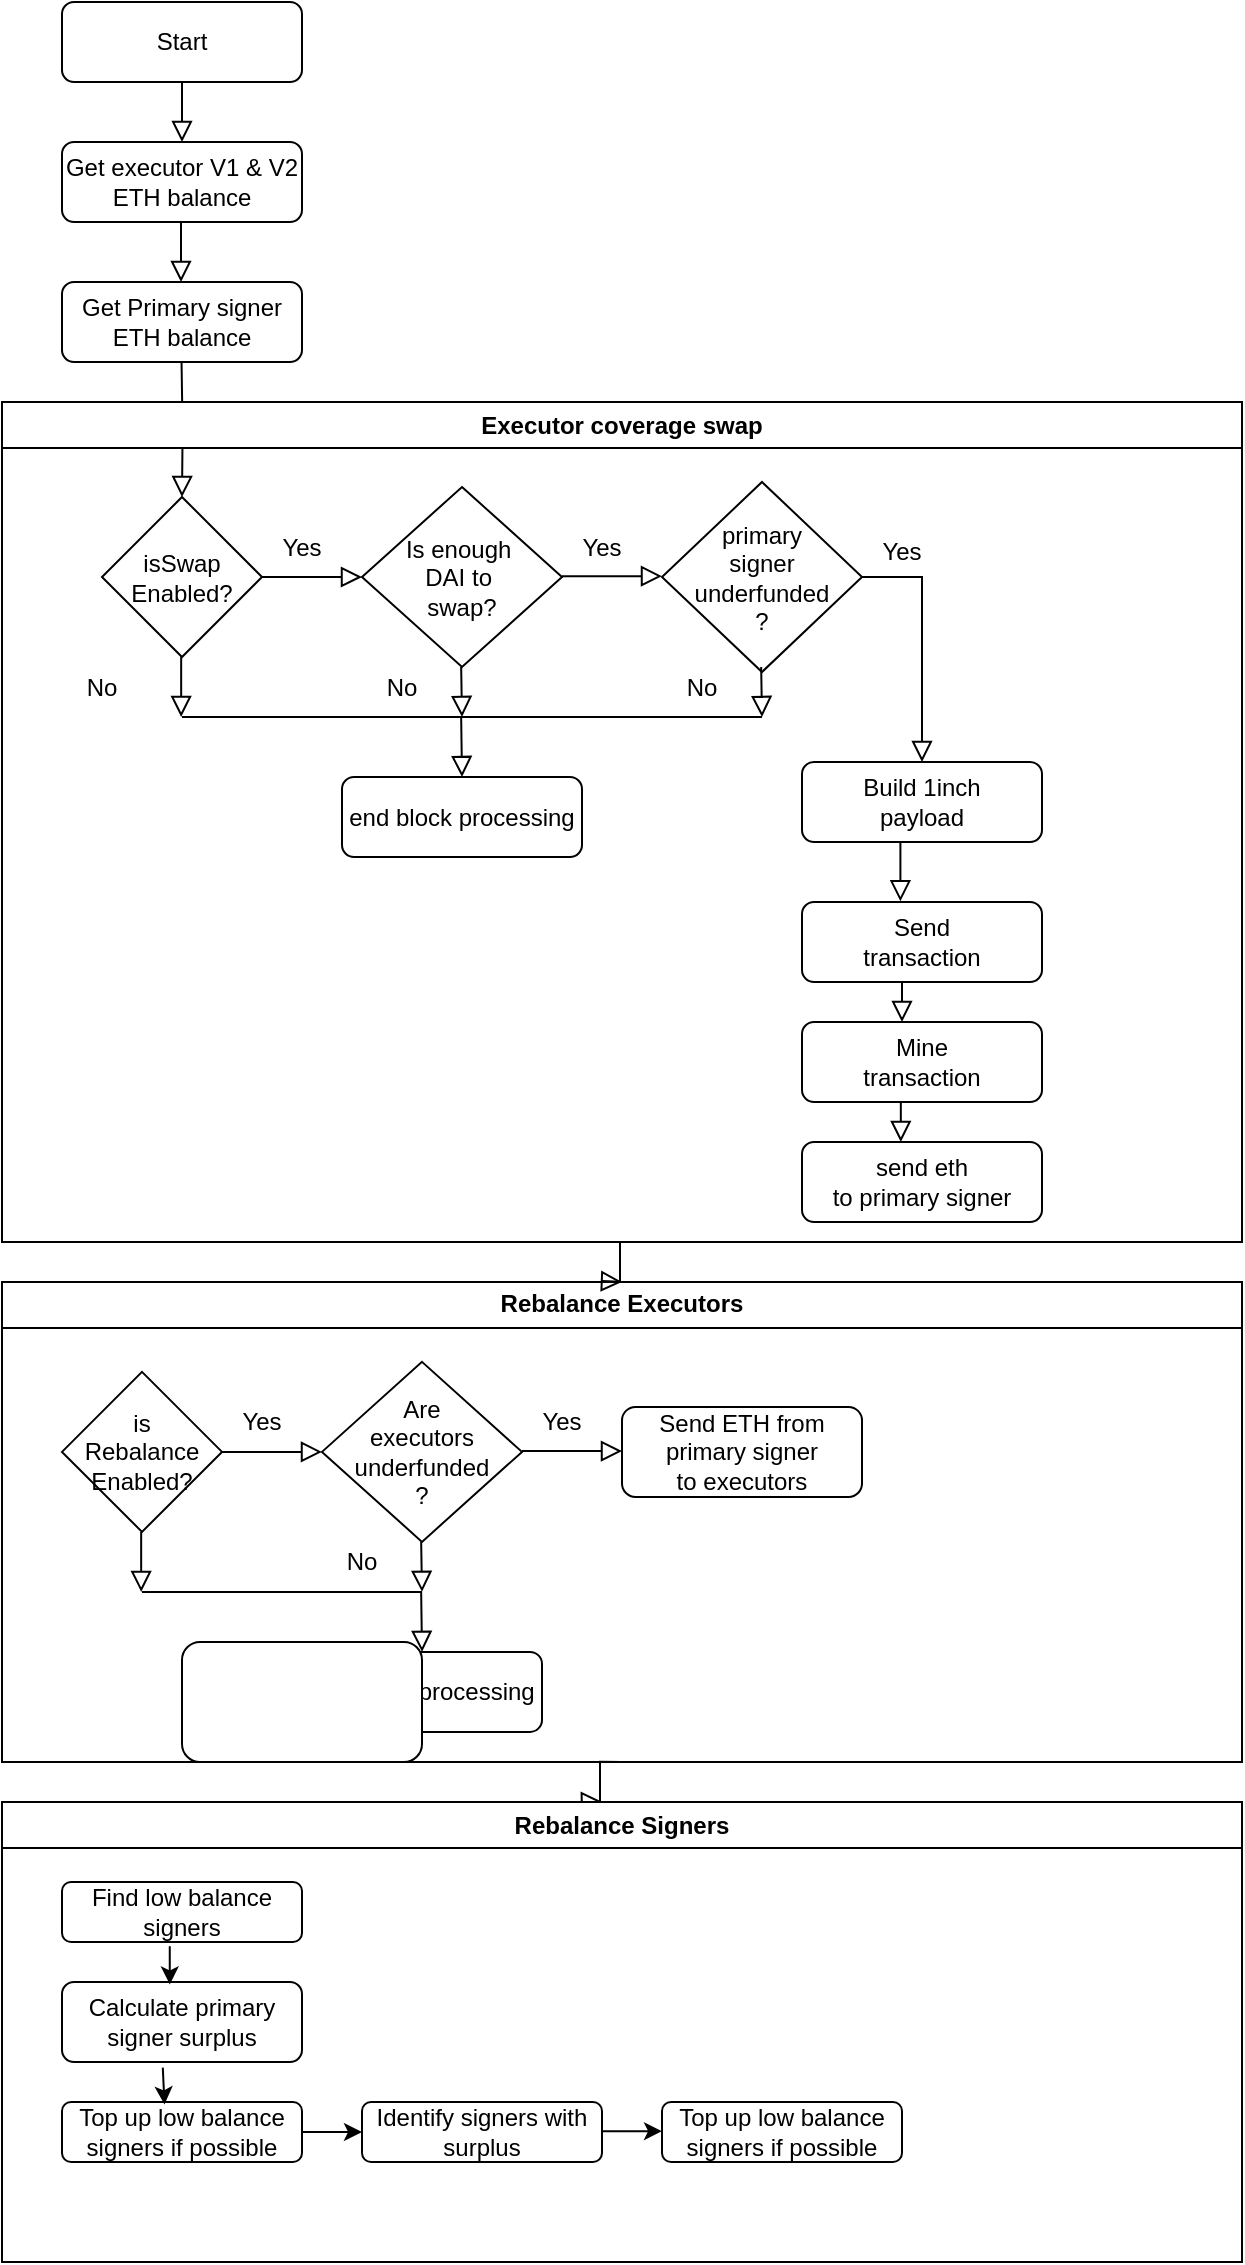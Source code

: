 <mxfile version="21.1.1" type="github">
  <diagram id="C5RBs43oDa-KdzZeNtuy" name="Page-1">
    <mxGraphModel dx="1247" dy="664" grid="1" gridSize="10" guides="1" tooltips="1" connect="1" arrows="1" fold="1" page="1" pageScale="1" pageWidth="827" pageHeight="1169" math="0" shadow="0">
      <root>
        <mxCell id="WIyWlLk6GJQsqaUBKTNV-0" />
        <mxCell id="WIyWlLk6GJQsqaUBKTNV-1" parent="WIyWlLk6GJQsqaUBKTNV-0" />
        <mxCell id="WIyWlLk6GJQsqaUBKTNV-2" value="" style="rounded=0;html=1;jettySize=auto;orthogonalLoop=1;fontSize=11;endArrow=block;endFill=0;endSize=8;strokeWidth=1;shadow=0;labelBackgroundColor=none;edgeStyle=orthogonalEdgeStyle;" parent="WIyWlLk6GJQsqaUBKTNV-1" source="WIyWlLk6GJQsqaUBKTNV-3" edge="1">
          <mxGeometry relative="1" as="geometry">
            <mxPoint x="220" y="100" as="targetPoint" />
          </mxGeometry>
        </mxCell>
        <mxCell id="WIyWlLk6GJQsqaUBKTNV-3" value="Start" style="rounded=1;whiteSpace=wrap;html=1;fontSize=12;glass=0;strokeWidth=1;shadow=0;" parent="WIyWlLk6GJQsqaUBKTNV-1" vertex="1">
          <mxGeometry x="160" y="30" width="120" height="40" as="geometry" />
        </mxCell>
        <mxCell id="Muafu4TngwF8cdsGIjT_-0" value="Get executor V1 &amp;amp; V2&lt;br&gt;ETH balance" style="rounded=1;whiteSpace=wrap;html=1;fontSize=12;glass=0;strokeWidth=1;shadow=0;" vertex="1" parent="WIyWlLk6GJQsqaUBKTNV-1">
          <mxGeometry x="160" y="100" width="120" height="40" as="geometry" />
        </mxCell>
        <mxCell id="Muafu4TngwF8cdsGIjT_-2" value="Get Primary signer&lt;br&gt;ETH balance" style="rounded=1;whiteSpace=wrap;html=1;fontSize=12;glass=0;strokeWidth=1;shadow=0;" vertex="1" parent="WIyWlLk6GJQsqaUBKTNV-1">
          <mxGeometry x="160" y="170" width="120" height="40" as="geometry" />
        </mxCell>
        <mxCell id="Muafu4TngwF8cdsGIjT_-3" value="" style="rounded=0;html=1;jettySize=auto;orthogonalLoop=1;fontSize=11;endArrow=block;endFill=0;endSize=8;strokeWidth=1;shadow=0;labelBackgroundColor=none;edgeStyle=orthogonalEdgeStyle;" edge="1" parent="WIyWlLk6GJQsqaUBKTNV-1">
          <mxGeometry relative="1" as="geometry">
            <mxPoint x="219.5" y="140" as="sourcePoint" />
            <mxPoint x="219.5" y="170" as="targetPoint" />
          </mxGeometry>
        </mxCell>
        <mxCell id="Muafu4TngwF8cdsGIjT_-4" value="isSwap&lt;br&gt;Enabled?" style="rhombus;whiteSpace=wrap;html=1;" vertex="1" parent="WIyWlLk6GJQsqaUBKTNV-1">
          <mxGeometry x="180" y="277.5" width="80" height="80" as="geometry" />
        </mxCell>
        <mxCell id="Muafu4TngwF8cdsGIjT_-8" value="" style="rounded=0;html=1;jettySize=auto;orthogonalLoop=1;fontSize=11;endArrow=block;endFill=0;endSize=8;strokeWidth=1;shadow=0;labelBackgroundColor=none;edgeStyle=orthogonalEdgeStyle;entryX=0.5;entryY=0;entryDx=0;entryDy=0;" edge="1" parent="WIyWlLk6GJQsqaUBKTNV-1" target="Muafu4TngwF8cdsGIjT_-4">
          <mxGeometry relative="1" as="geometry">
            <mxPoint x="219.77" y="210" as="sourcePoint" />
            <mxPoint x="220" y="270" as="targetPoint" />
            <Array as="points" />
          </mxGeometry>
        </mxCell>
        <mxCell id="Muafu4TngwF8cdsGIjT_-13" value="Is enough&amp;nbsp;&lt;br&gt;DAI to&amp;nbsp;&lt;br&gt;swap?" style="rhombus;whiteSpace=wrap;html=1;" vertex="1" parent="WIyWlLk6GJQsqaUBKTNV-1">
          <mxGeometry x="310" y="272.5" width="100" height="90" as="geometry" />
        </mxCell>
        <mxCell id="Muafu4TngwF8cdsGIjT_-14" value="primary&lt;br&gt;signer&lt;br&gt;underfunded&lt;br&gt;?" style="rhombus;whiteSpace=wrap;html=1;" vertex="1" parent="WIyWlLk6GJQsqaUBKTNV-1">
          <mxGeometry x="460" y="270" width="100" height="95" as="geometry" />
        </mxCell>
        <mxCell id="Muafu4TngwF8cdsGIjT_-19" value="" style="rounded=0;html=1;jettySize=auto;orthogonalLoop=1;fontSize=11;endArrow=block;endFill=0;endSize=8;strokeWidth=1;shadow=0;labelBackgroundColor=none;edgeStyle=orthogonalEdgeStyle;" edge="1" parent="WIyWlLk6GJQsqaUBKTNV-1">
          <mxGeometry relative="1" as="geometry">
            <mxPoint x="219.58" y="357.5" as="sourcePoint" />
            <mxPoint x="219.58" y="387.5" as="targetPoint" />
          </mxGeometry>
        </mxCell>
        <mxCell id="Muafu4TngwF8cdsGIjT_-20" value="" style="rounded=0;html=1;jettySize=auto;orthogonalLoop=1;fontSize=11;endArrow=block;endFill=0;endSize=8;strokeWidth=1;shadow=0;labelBackgroundColor=none;edgeStyle=orthogonalEdgeStyle;" edge="1" parent="WIyWlLk6GJQsqaUBKTNV-1">
          <mxGeometry relative="1" as="geometry">
            <mxPoint x="359.58" y="362.5" as="sourcePoint" />
            <mxPoint x="360" y="387.5" as="targetPoint" />
          </mxGeometry>
        </mxCell>
        <mxCell id="Muafu4TngwF8cdsGIjT_-21" value="" style="rounded=0;html=1;jettySize=auto;orthogonalLoop=1;fontSize=11;endArrow=block;endFill=0;endSize=8;strokeWidth=1;shadow=0;labelBackgroundColor=none;edgeStyle=orthogonalEdgeStyle;" edge="1" parent="WIyWlLk6GJQsqaUBKTNV-1">
          <mxGeometry relative="1" as="geometry">
            <mxPoint x="509.58" y="362.5" as="sourcePoint" />
            <mxPoint x="510" y="387.5" as="targetPoint" />
          </mxGeometry>
        </mxCell>
        <mxCell id="Muafu4TngwF8cdsGIjT_-22" value="" style="endArrow=none;html=1;rounded=0;" edge="1" parent="WIyWlLk6GJQsqaUBKTNV-1">
          <mxGeometry width="50" height="50" relative="1" as="geometry">
            <mxPoint x="220" y="387.5" as="sourcePoint" />
            <mxPoint x="510" y="387.5" as="targetPoint" />
          </mxGeometry>
        </mxCell>
        <mxCell id="Muafu4TngwF8cdsGIjT_-23" value="" style="rounded=0;html=1;jettySize=auto;orthogonalLoop=1;fontSize=11;endArrow=block;endFill=0;endSize=8;strokeWidth=1;shadow=0;labelBackgroundColor=none;edgeStyle=orthogonalEdgeStyle;entryX=0.5;entryY=0;entryDx=0;entryDy=0;" edge="1" parent="WIyWlLk6GJQsqaUBKTNV-1" target="Muafu4TngwF8cdsGIjT_-27">
          <mxGeometry relative="1" as="geometry">
            <mxPoint x="359.58" y="387.5" as="sourcePoint" />
            <mxPoint x="360" y="412.5" as="targetPoint" />
          </mxGeometry>
        </mxCell>
        <mxCell id="Muafu4TngwF8cdsGIjT_-24" value="No" style="text;html=1;strokeColor=none;fillColor=none;align=center;verticalAlign=middle;whiteSpace=wrap;rounded=0;" vertex="1" parent="WIyWlLk6GJQsqaUBKTNV-1">
          <mxGeometry x="300" y="357.5" width="60" height="30" as="geometry" />
        </mxCell>
        <mxCell id="Muafu4TngwF8cdsGIjT_-25" value="No" style="text;html=1;strokeColor=none;fillColor=none;align=center;verticalAlign=middle;whiteSpace=wrap;rounded=0;" vertex="1" parent="WIyWlLk6GJQsqaUBKTNV-1">
          <mxGeometry x="150" y="357.5" width="60" height="30" as="geometry" />
        </mxCell>
        <mxCell id="Muafu4TngwF8cdsGIjT_-26" value="No" style="text;html=1;strokeColor=none;fillColor=none;align=center;verticalAlign=middle;whiteSpace=wrap;rounded=0;" vertex="1" parent="WIyWlLk6GJQsqaUBKTNV-1">
          <mxGeometry x="450" y="357.5" width="60" height="30" as="geometry" />
        </mxCell>
        <mxCell id="Muafu4TngwF8cdsGIjT_-27" value="end block processing" style="rounded=1;whiteSpace=wrap;html=1;fontSize=12;glass=0;strokeWidth=1;shadow=0;" vertex="1" parent="WIyWlLk6GJQsqaUBKTNV-1">
          <mxGeometry x="300" y="417.5" width="120" height="40" as="geometry" />
        </mxCell>
        <mxCell id="Muafu4TngwF8cdsGIjT_-29" value="" style="rounded=0;html=1;jettySize=auto;orthogonalLoop=1;fontSize=11;endArrow=block;endFill=0;endSize=8;strokeWidth=1;shadow=0;labelBackgroundColor=none;edgeStyle=orthogonalEdgeStyle;exitX=1;exitY=0.5;exitDx=0;exitDy=0;" edge="1" parent="WIyWlLk6GJQsqaUBKTNV-1" source="Muafu4TngwF8cdsGIjT_-4" target="Muafu4TngwF8cdsGIjT_-13">
          <mxGeometry relative="1" as="geometry">
            <mxPoint x="229.58" y="367.5" as="sourcePoint" />
            <mxPoint x="229.58" y="397.5" as="targetPoint" />
          </mxGeometry>
        </mxCell>
        <mxCell id="Muafu4TngwF8cdsGIjT_-30" value="" style="rounded=0;html=1;jettySize=auto;orthogonalLoop=1;fontSize=11;endArrow=block;endFill=0;endSize=8;strokeWidth=1;shadow=0;labelBackgroundColor=none;edgeStyle=orthogonalEdgeStyle;exitX=1;exitY=0.5;exitDx=0;exitDy=0;" edge="1" parent="WIyWlLk6GJQsqaUBKTNV-1">
          <mxGeometry relative="1" as="geometry">
            <mxPoint x="410" y="317.08" as="sourcePoint" />
            <mxPoint x="460" y="317.08" as="targetPoint" />
          </mxGeometry>
        </mxCell>
        <mxCell id="Muafu4TngwF8cdsGIjT_-32" value="Yes" style="text;html=1;strokeColor=none;fillColor=none;align=center;verticalAlign=middle;whiteSpace=wrap;rounded=0;" vertex="1" parent="WIyWlLk6GJQsqaUBKTNV-1">
          <mxGeometry x="250" y="287.5" width="60" height="30" as="geometry" />
        </mxCell>
        <mxCell id="Muafu4TngwF8cdsGIjT_-33" value="Yes" style="text;html=1;strokeColor=none;fillColor=none;align=center;verticalAlign=middle;whiteSpace=wrap;rounded=0;" vertex="1" parent="WIyWlLk6GJQsqaUBKTNV-1">
          <mxGeometry x="400" y="287.5" width="60" height="30" as="geometry" />
        </mxCell>
        <mxCell id="Muafu4TngwF8cdsGIjT_-36" value="" style="rounded=0;html=1;jettySize=auto;orthogonalLoop=1;fontSize=11;endArrow=block;endFill=0;endSize=8;strokeWidth=1;shadow=0;labelBackgroundColor=none;edgeStyle=orthogonalEdgeStyle;entryX=0.5;entryY=0;entryDx=0;entryDy=0;" edge="1" parent="WIyWlLk6GJQsqaUBKTNV-1" target="Muafu4TngwF8cdsGIjT_-39">
          <mxGeometry relative="1" as="geometry">
            <mxPoint x="560" y="317.5" as="sourcePoint" />
            <mxPoint x="590" y="467.5" as="targetPoint" />
            <Array as="points">
              <mxPoint x="590" y="317" />
            </Array>
          </mxGeometry>
        </mxCell>
        <mxCell id="Muafu4TngwF8cdsGIjT_-44" value="Executor coverage swap" style="swimlane;whiteSpace=wrap;html=1;" vertex="1" parent="WIyWlLk6GJQsqaUBKTNV-1">
          <mxGeometry x="130" y="230" width="620" height="420" as="geometry" />
        </mxCell>
        <mxCell id="Muafu4TngwF8cdsGIjT_-45" value="Send&lt;br&gt;transaction" style="rounded=1;whiteSpace=wrap;html=1;fontSize=12;glass=0;strokeWidth=1;shadow=0;" vertex="1" parent="Muafu4TngwF8cdsGIjT_-44">
          <mxGeometry x="400" y="250" width="120" height="40" as="geometry" />
        </mxCell>
        <mxCell id="Muafu4TngwF8cdsGIjT_-46" value="Mine&lt;br&gt;transaction" style="rounded=1;whiteSpace=wrap;html=1;fontSize=12;glass=0;strokeWidth=1;shadow=0;" vertex="1" parent="Muafu4TngwF8cdsGIjT_-44">
          <mxGeometry x="400" y="310" width="120" height="40" as="geometry" />
        </mxCell>
        <mxCell id="Muafu4TngwF8cdsGIjT_-47" value="" style="rounded=0;html=1;jettySize=auto;orthogonalLoop=1;fontSize=11;endArrow=block;endFill=0;endSize=8;strokeWidth=1;shadow=0;labelBackgroundColor=none;edgeStyle=orthogonalEdgeStyle;entryX=0.41;entryY=-0.008;entryDx=0;entryDy=0;entryPerimeter=0;" edge="1" parent="Muafu4TngwF8cdsGIjT_-44" target="Muafu4TngwF8cdsGIjT_-45">
          <mxGeometry relative="1" as="geometry">
            <mxPoint x="460" y="210" as="sourcePoint" />
            <mxPoint x="460" y="240" as="targetPoint" />
            <Array as="points">
              <mxPoint x="449" y="210" />
            </Array>
          </mxGeometry>
        </mxCell>
        <mxCell id="Muafu4TngwF8cdsGIjT_-50" value="" style="rounded=0;html=1;jettySize=auto;orthogonalLoop=1;fontSize=11;endArrow=block;endFill=0;endSize=8;strokeWidth=1;shadow=0;labelBackgroundColor=none;edgeStyle=orthogonalEdgeStyle;" edge="1" parent="Muafu4TngwF8cdsGIjT_-44">
          <mxGeometry relative="1" as="geometry">
            <mxPoint x="450" y="290" as="sourcePoint" />
            <mxPoint x="450" y="310" as="targetPoint" />
          </mxGeometry>
        </mxCell>
        <mxCell id="Muafu4TngwF8cdsGIjT_-34" value="Yes" style="text;html=1;strokeColor=none;fillColor=none;align=center;verticalAlign=middle;whiteSpace=wrap;rounded=0;" vertex="1" parent="Muafu4TngwF8cdsGIjT_-44">
          <mxGeometry x="420" y="60" width="60" height="30" as="geometry" />
        </mxCell>
        <mxCell id="Muafu4TngwF8cdsGIjT_-39" value="Build 1inch&lt;br&gt;payload" style="rounded=1;whiteSpace=wrap;html=1;fontSize=12;glass=0;strokeWidth=1;shadow=0;" vertex="1" parent="Muafu4TngwF8cdsGIjT_-44">
          <mxGeometry x="400" y="180" width="120" height="40" as="geometry" />
        </mxCell>
        <mxCell id="Muafu4TngwF8cdsGIjT_-52" value="send eth&lt;br&gt;to primary signer" style="rounded=1;whiteSpace=wrap;html=1;fontSize=12;glass=0;strokeWidth=1;shadow=0;" vertex="1" parent="Muafu4TngwF8cdsGIjT_-44">
          <mxGeometry x="400" y="370" width="120" height="40" as="geometry" />
        </mxCell>
        <mxCell id="Muafu4TngwF8cdsGIjT_-53" value="" style="rounded=0;html=1;jettySize=auto;orthogonalLoop=1;fontSize=11;endArrow=block;endFill=0;endSize=8;strokeWidth=1;shadow=0;labelBackgroundColor=none;edgeStyle=orthogonalEdgeStyle;" edge="1" parent="Muafu4TngwF8cdsGIjT_-44">
          <mxGeometry relative="1" as="geometry">
            <mxPoint x="449.41" y="350" as="sourcePoint" />
            <mxPoint x="449.41" y="370" as="targetPoint" />
          </mxGeometry>
        </mxCell>
        <mxCell id="Muafu4TngwF8cdsGIjT_-54" value="Rebalance Executors" style="swimlane;whiteSpace=wrap;html=1;" vertex="1" parent="WIyWlLk6GJQsqaUBKTNV-1">
          <mxGeometry x="130" y="669.94" width="620" height="240" as="geometry">
            <mxRectangle x="130" y="669.94" width="160" height="30" as="alternateBounds" />
          </mxGeometry>
        </mxCell>
        <mxCell id="Muafu4TngwF8cdsGIjT_-56" value="is&lt;br&gt;Rebalance&lt;br&gt;Enabled?" style="rhombus;whiteSpace=wrap;html=1;" vertex="1" parent="Muafu4TngwF8cdsGIjT_-54">
          <mxGeometry x="30" y="45" width="80" height="80" as="geometry" />
        </mxCell>
        <mxCell id="Muafu4TngwF8cdsGIjT_-57" value="Are&lt;br&gt;executors&lt;br&gt;underfunded&lt;br&gt;?" style="rhombus;whiteSpace=wrap;html=1;" vertex="1" parent="Muafu4TngwF8cdsGIjT_-54">
          <mxGeometry x="160" y="40" width="100" height="90" as="geometry" />
        </mxCell>
        <mxCell id="Muafu4TngwF8cdsGIjT_-58" value="" style="rounded=0;html=1;jettySize=auto;orthogonalLoop=1;fontSize=11;endArrow=block;endFill=0;endSize=8;strokeWidth=1;shadow=0;labelBackgroundColor=none;edgeStyle=orthogonalEdgeStyle;" edge="1" parent="Muafu4TngwF8cdsGIjT_-54">
          <mxGeometry relative="1" as="geometry">
            <mxPoint x="69.58" y="125" as="sourcePoint" />
            <mxPoint x="69.58" y="155" as="targetPoint" />
          </mxGeometry>
        </mxCell>
        <mxCell id="Muafu4TngwF8cdsGIjT_-59" value="" style="rounded=0;html=1;jettySize=auto;orthogonalLoop=1;fontSize=11;endArrow=block;endFill=0;endSize=8;strokeWidth=1;shadow=0;labelBackgroundColor=none;edgeStyle=orthogonalEdgeStyle;" edge="1" parent="Muafu4TngwF8cdsGIjT_-54">
          <mxGeometry relative="1" as="geometry">
            <mxPoint x="209.58" y="130" as="sourcePoint" />
            <mxPoint x="210" y="155" as="targetPoint" />
          </mxGeometry>
        </mxCell>
        <mxCell id="Muafu4TngwF8cdsGIjT_-61" value="" style="endArrow=none;html=1;rounded=0;entryX=1;entryY=1;entryDx=0;entryDy=0;" edge="1" parent="Muafu4TngwF8cdsGIjT_-54" target="Muafu4TngwF8cdsGIjT_-63">
          <mxGeometry width="50" height="50" relative="1" as="geometry">
            <mxPoint x="70" y="155" as="sourcePoint" />
            <mxPoint x="360" y="155" as="targetPoint" />
          </mxGeometry>
        </mxCell>
        <mxCell id="Muafu4TngwF8cdsGIjT_-62" value="" style="rounded=0;html=1;jettySize=auto;orthogonalLoop=1;fontSize=11;endArrow=block;endFill=0;endSize=8;strokeWidth=1;shadow=0;labelBackgroundColor=none;edgeStyle=orthogonalEdgeStyle;entryX=0.5;entryY=0;entryDx=0;entryDy=0;" edge="1" parent="Muafu4TngwF8cdsGIjT_-54" target="Muafu4TngwF8cdsGIjT_-65">
          <mxGeometry relative="1" as="geometry">
            <mxPoint x="209.58" y="155" as="sourcePoint" />
            <mxPoint x="210" y="180" as="targetPoint" />
          </mxGeometry>
        </mxCell>
        <mxCell id="Muafu4TngwF8cdsGIjT_-63" value="No" style="text;html=1;strokeColor=none;fillColor=none;align=center;verticalAlign=middle;whiteSpace=wrap;rounded=0;" vertex="1" parent="Muafu4TngwF8cdsGIjT_-54">
          <mxGeometry x="150" y="125" width="60" height="30" as="geometry" />
        </mxCell>
        <mxCell id="Muafu4TngwF8cdsGIjT_-65" value="end block processing" style="rounded=1;whiteSpace=wrap;html=1;fontSize=12;glass=0;strokeWidth=1;shadow=0;" vertex="1" parent="Muafu4TngwF8cdsGIjT_-54">
          <mxGeometry x="150" y="185" width="120" height="40" as="geometry" />
        </mxCell>
        <mxCell id="Muafu4TngwF8cdsGIjT_-66" value="" style="rounded=0;html=1;jettySize=auto;orthogonalLoop=1;fontSize=11;endArrow=block;endFill=0;endSize=8;strokeWidth=1;shadow=0;labelBackgroundColor=none;edgeStyle=orthogonalEdgeStyle;exitX=1;exitY=0.5;exitDx=0;exitDy=0;" edge="1" parent="Muafu4TngwF8cdsGIjT_-54" source="Muafu4TngwF8cdsGIjT_-56" target="Muafu4TngwF8cdsGIjT_-57">
          <mxGeometry relative="1" as="geometry">
            <mxPoint x="79.58" y="135" as="sourcePoint" />
            <mxPoint x="79.58" y="165" as="targetPoint" />
          </mxGeometry>
        </mxCell>
        <mxCell id="Muafu4TngwF8cdsGIjT_-67" value="" style="rounded=0;html=1;jettySize=auto;orthogonalLoop=1;fontSize=11;endArrow=block;endFill=0;endSize=8;strokeWidth=1;shadow=0;labelBackgroundColor=none;edgeStyle=orthogonalEdgeStyle;exitX=1;exitY=0.5;exitDx=0;exitDy=0;" edge="1" parent="Muafu4TngwF8cdsGIjT_-54">
          <mxGeometry relative="1" as="geometry">
            <mxPoint x="260" y="84.58" as="sourcePoint" />
            <mxPoint x="310" y="84.58" as="targetPoint" />
          </mxGeometry>
        </mxCell>
        <mxCell id="Muafu4TngwF8cdsGIjT_-68" value="Yes" style="text;html=1;strokeColor=none;fillColor=none;align=center;verticalAlign=middle;whiteSpace=wrap;rounded=0;" vertex="1" parent="Muafu4TngwF8cdsGIjT_-54">
          <mxGeometry x="100" y="55" width="60" height="30" as="geometry" />
        </mxCell>
        <mxCell id="Muafu4TngwF8cdsGIjT_-69" value="Yes" style="text;html=1;strokeColor=none;fillColor=none;align=center;verticalAlign=middle;whiteSpace=wrap;rounded=0;" vertex="1" parent="Muafu4TngwF8cdsGIjT_-54">
          <mxGeometry x="250" y="55" width="60" height="30" as="geometry" />
        </mxCell>
        <mxCell id="Muafu4TngwF8cdsGIjT_-84" value="Send ETH from&lt;br&gt;primary signer&lt;br&gt;to executors" style="rounded=1;whiteSpace=wrap;html=1;fontSize=12;glass=0;strokeWidth=1;shadow=0;" vertex="1" parent="Muafu4TngwF8cdsGIjT_-54">
          <mxGeometry x="310" y="62.5" width="120" height="45" as="geometry" />
        </mxCell>
        <mxCell id="Muafu4TngwF8cdsGIjT_-87" value="" style="rounded=0;html=1;jettySize=auto;orthogonalLoop=1;fontSize=11;endArrow=block;endFill=0;endSize=8;strokeWidth=1;shadow=0;labelBackgroundColor=none;edgeStyle=orthogonalEdgeStyle;" edge="1" parent="Muafu4TngwF8cdsGIjT_-54">
          <mxGeometry relative="1" as="geometry">
            <mxPoint x="310" y="240" as="sourcePoint" />
            <mxPoint x="300" y="259.94" as="targetPoint" />
            <Array as="points">
              <mxPoint x="299" y="240" />
            </Array>
          </mxGeometry>
        </mxCell>
        <mxCell id="Muafu4TngwF8cdsGIjT_-55" value="" style="rounded=0;html=1;jettySize=auto;orthogonalLoop=1;fontSize=11;endArrow=block;endFill=0;endSize=8;strokeWidth=1;shadow=0;labelBackgroundColor=none;edgeStyle=orthogonalEdgeStyle;" edge="1" parent="WIyWlLk6GJQsqaUBKTNV-1">
          <mxGeometry relative="1" as="geometry">
            <mxPoint x="450" y="650" as="sourcePoint" />
            <mxPoint x="440" y="669.94" as="targetPoint" />
            <Array as="points">
              <mxPoint x="439" y="650" />
            </Array>
          </mxGeometry>
        </mxCell>
        <mxCell id="Muafu4TngwF8cdsGIjT_-85" value="Rebalance Signers" style="swimlane;whiteSpace=wrap;html=1;" vertex="1" parent="WIyWlLk6GJQsqaUBKTNV-1">
          <mxGeometry x="130" y="930" width="620" height="230" as="geometry" />
        </mxCell>
        <mxCell id="Muafu4TngwF8cdsGIjT_-89" value="Find low balance&lt;br&gt;signers" style="rounded=1;whiteSpace=wrap;html=1;" vertex="1" parent="Muafu4TngwF8cdsGIjT_-85">
          <mxGeometry x="30" y="40" width="120" height="30" as="geometry" />
        </mxCell>
        <mxCell id="Muafu4TngwF8cdsGIjT_-92" value="Calculate primary signer surplus" style="rounded=1;whiteSpace=wrap;html=1;" vertex="1" parent="Muafu4TngwF8cdsGIjT_-85">
          <mxGeometry x="30" y="90" width="120" height="40" as="geometry" />
        </mxCell>
        <mxCell id="Muafu4TngwF8cdsGIjT_-93" value="Top up low balance&lt;br&gt;signers if possible" style="rounded=1;whiteSpace=wrap;html=1;" vertex="1" parent="Muafu4TngwF8cdsGIjT_-85">
          <mxGeometry x="30" y="150" width="120" height="30" as="geometry" />
        </mxCell>
        <mxCell id="Muafu4TngwF8cdsGIjT_-94" value="" style="endArrow=classic;html=1;rounded=0;exitX=0.42;exitY=1.07;exitDx=0;exitDy=0;exitPerimeter=0;entryX=0.427;entryY=0.041;entryDx=0;entryDy=0;entryPerimeter=0;" edge="1" parent="Muafu4TngwF8cdsGIjT_-85" source="Muafu4TngwF8cdsGIjT_-92" target="Muafu4TngwF8cdsGIjT_-93">
          <mxGeometry width="50" height="50" relative="1" as="geometry">
            <mxPoint x="100" y="80" as="sourcePoint" />
            <mxPoint x="100" y="110" as="targetPoint" />
          </mxGeometry>
        </mxCell>
        <mxCell id="Muafu4TngwF8cdsGIjT_-96" value="" style="endArrow=classic;html=1;rounded=0;exitX=0.449;exitY=1.07;exitDx=0;exitDy=0;exitPerimeter=0;entryX=0.449;entryY=0.03;entryDx=0;entryDy=0;entryPerimeter=0;" edge="1" parent="Muafu4TngwF8cdsGIjT_-85" source="Muafu4TngwF8cdsGIjT_-89" target="Muafu4TngwF8cdsGIjT_-92">
          <mxGeometry width="50" height="50" relative="1" as="geometry">
            <mxPoint x="130" y="30" as="sourcePoint" />
            <mxPoint x="180" y="-20" as="targetPoint" />
          </mxGeometry>
        </mxCell>
        <mxCell id="Muafu4TngwF8cdsGIjT_-98" value="Identify signers with surplus" style="rounded=1;whiteSpace=wrap;html=1;" vertex="1" parent="Muafu4TngwF8cdsGIjT_-85">
          <mxGeometry x="180" y="150" width="120" height="30" as="geometry" />
        </mxCell>
        <mxCell id="Muafu4TngwF8cdsGIjT_-99" value="Top up low balance&lt;br&gt;signers if possible" style="rounded=1;whiteSpace=wrap;html=1;" vertex="1" parent="Muafu4TngwF8cdsGIjT_-85">
          <mxGeometry x="330" y="150" width="120" height="30" as="geometry" />
        </mxCell>
        <mxCell id="Muafu4TngwF8cdsGIjT_-100" value="" style="endArrow=classic;html=1;rounded=0;exitX=1;exitY=0.5;exitDx=0;exitDy=0;" edge="1" parent="Muafu4TngwF8cdsGIjT_-85">
          <mxGeometry width="50" height="50" relative="1" as="geometry">
            <mxPoint x="300" y="164.57" as="sourcePoint" />
            <mxPoint x="330" y="164.57" as="targetPoint" />
          </mxGeometry>
        </mxCell>
        <mxCell id="Muafu4TngwF8cdsGIjT_-88" value="" style="rounded=1;whiteSpace=wrap;html=1;" vertex="1" parent="WIyWlLk6GJQsqaUBKTNV-1">
          <mxGeometry x="220" y="850" width="120" height="60" as="geometry" />
        </mxCell>
        <mxCell id="Muafu4TngwF8cdsGIjT_-97" value="" style="endArrow=classic;html=1;rounded=0;exitX=1;exitY=0.5;exitDx=0;exitDy=0;" edge="1" parent="WIyWlLk6GJQsqaUBKTNV-1" source="Muafu4TngwF8cdsGIjT_-93">
          <mxGeometry width="50" height="50" relative="1" as="geometry">
            <mxPoint x="260" y="960" as="sourcePoint" />
            <mxPoint x="310" y="1095" as="targetPoint" />
          </mxGeometry>
        </mxCell>
      </root>
    </mxGraphModel>
  </diagram>
</mxfile>
